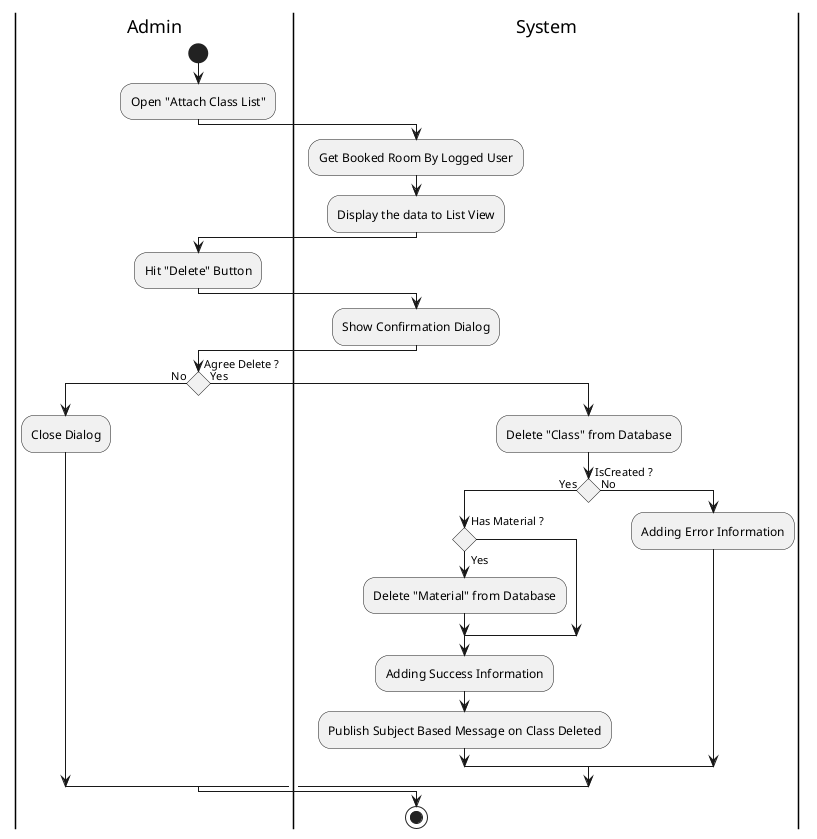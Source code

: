 @startuml UnbookingClass

skinparam ConditionEndStyle hline
skinparam conditionStyle diamond
skinparam Monochrome true
skinparam Shadowing false

|Admin|
start
:Open "Attach Class List";

|System|
:Get Booked Room By Logged User;
:Display the data to List View;

|Admin|
:Hit "Delete" Button;

|System|
:Show Confirmation Dialog;

|Admin|
if (Agree Delete ?) then (No)
    :Close Dialog;
else (Yes)
    |System|
    :Delete "Class" from Database;
    if (IsCreated ?) then (Yes)
        if (Has Material ?) then (Yes)
            :Delete "Material" from Database;
        endif
        :Adding Success Information;
        :Publish Subject Based Message on Class Deleted;
    else (No)
        :Adding Error Information;
    endif
endif
stop

@enduml
